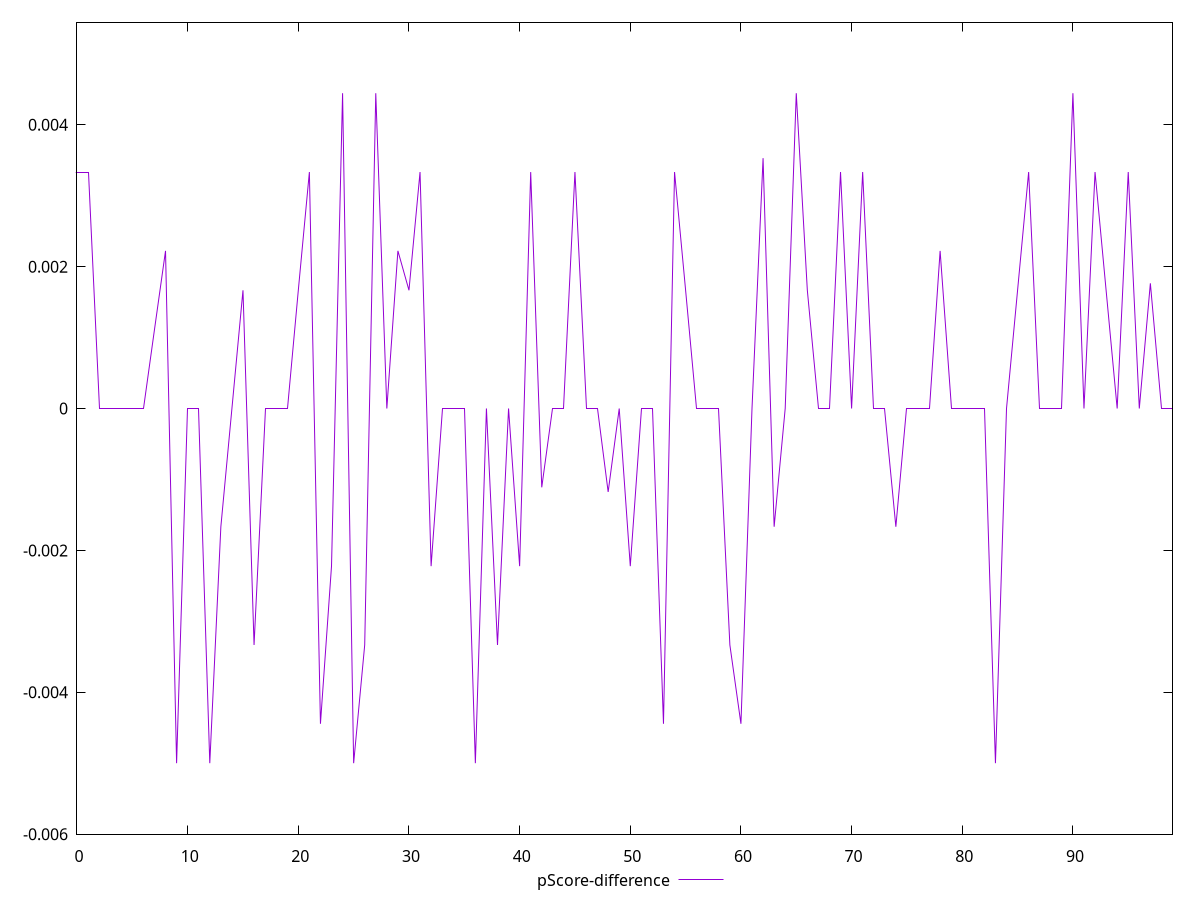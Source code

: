 reset

$pScoreDifference <<EOF
0 0.0033333333333332993
1 0.0033333333333332993
2 0
3 0
4 0
5 0
6 0
7 0.0011111111111111738
8 0.0022222222222222365
9 -0.0050000000000000044
10 0
11 0
12 -0.0050000000000000044
13 -0.0016666666666665941
14 0
15 0.0016666666666665941
16 -0.0033333333333334103
17 0
18 0
19 0
20 0.0016666666666667052
21 0.0033333333333334103
22 -0.004444444444444362
23 -0.0022222222222222365
24 0.004444444444444473
25 -0.0050000000000000044
26 -0.0033333333333332993
27 0.004444444444444473
28 0
29 0.0022222222222222365
30 0.0016666666666667052
31 0.0033333333333332993
32 -0.0022222222222222365
33 0
34 0
35 0
36 -0.0050000000000000044
37 0
38 -0.0033333333333334103
39 0
40 -0.0022222222222222365
41 0.0033333333333332993
42 -0.0011111111111110628
43 0
44 0
45 0.0033333333333332993
46 0
47 0
48 -0.0011764705882352788
49 0
50 -0.0022222222222222365
51 0
52 0
53 -0.004444444444444362
54 0.0033333333333332993
55 0.0016666666666665941
56 0
57 0
58 0
59 -0.0033333333333332993
60 -0.004444444444444473
61 0
62 0.003529411764705892
63 -0.0016666666666665941
64 0
65 0.004444444444444473
66 0.0016666666666667052
67 0
68 0
69 0.0033333333333332993
70 0
71 0.0033333333333332993
72 0
73 0
74 -0.0016666666666667052
75 0
76 0
77 0
78 0.0022222222222222365
79 0
80 0
81 0
82 0
83 -0.0050000000000000044
84 0
85 0.0016666666666667052
86 0.0033333333333332993
87 0
88 0
89 0
90 0.004444444444444473
91 0
92 0.0033333333333332993
93 0.0016666666666667052
94 0
95 0.0033333333333332993
96 0
97 0.001764705882352946
98 0
99 0
EOF

set key outside below
set xrange [0:99]
set yrange [-0.0060000000000000045:0.005444444444444473]
set trange [-0.0060000000000000045:0.005444444444444473]
set terminal svg size 640, 500 enhanced background rgb 'white'
set output "report_00015_2021-02-09T16-11-33.973Z/uses-http2/samples/pages/pScore-difference/values.svg"

plot $pScoreDifference title "pScore-difference" with line

reset
